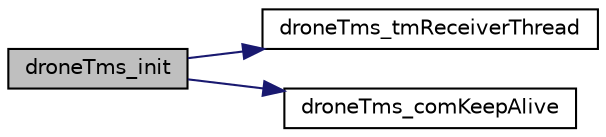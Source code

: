 digraph "droneTms_init"
{
  edge [fontname="Helvetica",fontsize="10",labelfontname="Helvetica",labelfontsize="10"];
  node [fontname="Helvetica",fontsize="10",shape=record];
  rankdir="LR";
  Node11 [label="droneTms_init",height=0.2,width=0.4,color="black", fillcolor="grey75", style="filled", fontcolor="black"];
  Node11 -> Node12 [color="midnightblue",fontsize="10",style="solid",fontname="Helvetica"];
  Node12 [label="droneTms_tmReceiverThread",height=0.2,width=0.4,color="black", fillcolor="white", style="filled",URL="$drone_t_ms_8c.html#a50202d44df37c59570c32bfa0bc6e780"];
  Node11 -> Node13 [color="midnightblue",fontsize="10",style="solid",fontname="Helvetica"];
  Node13 [label="droneTms_comKeepAlive",height=0.2,width=0.4,color="black", fillcolor="white", style="filled",URL="$drone_t_ms_8c.html#a803ffbf8ef9127337e1a3a34084eb167"];
}
